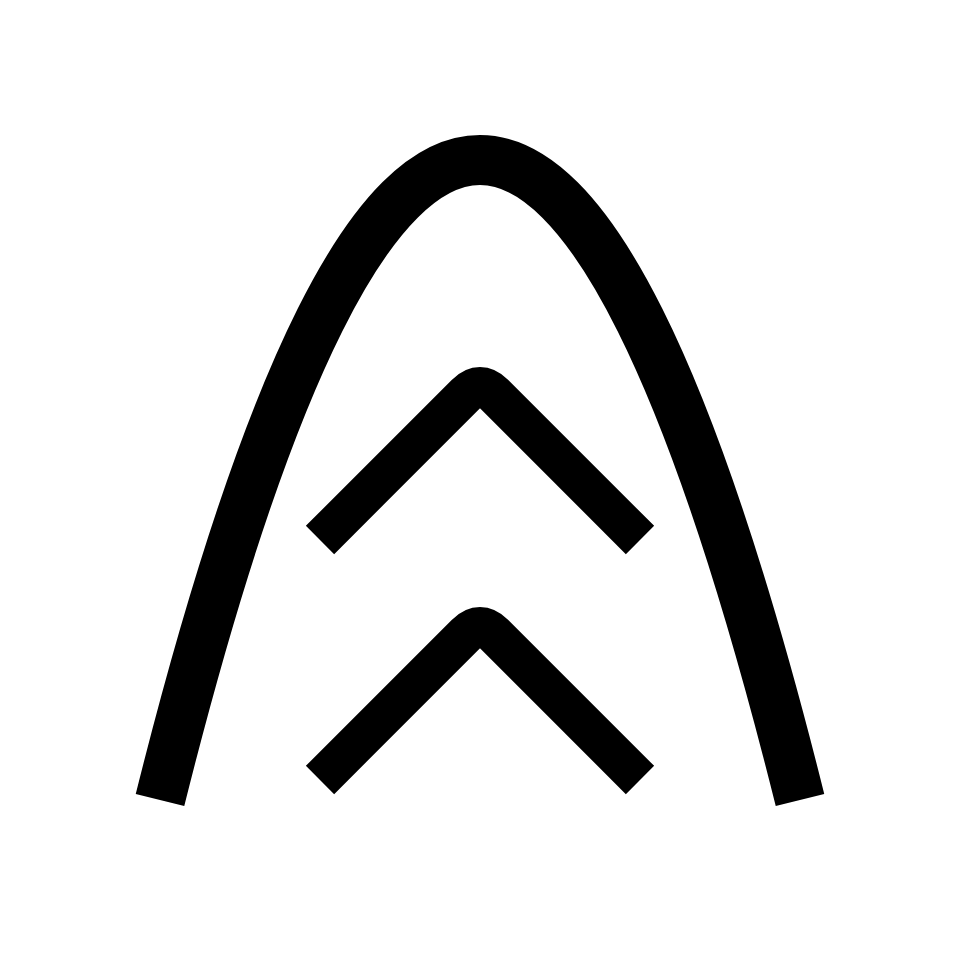 <mxfile version="24.7.6" pages="4">
  <diagram name="LOGO" id="RK56-HePw1n1p9fZL12j">
    <mxGraphModel dx="1114" dy="786" grid="1" gridSize="10" guides="1" tooltips="1" connect="1" arrows="1" fold="1" page="1" pageScale="1" pageWidth="480" pageHeight="480" math="0" shadow="0">
      <root>
        <mxCell id="0" />
        <mxCell id="1" parent="0" />
        <mxCell id="1CfmquRjDTLgmeIK1W9U-1" value="" style="endArrow=none;html=1;rounded=0;curved=1;strokeWidth=25;" edge="1" parent="1">
          <mxGeometry width="50" height="50" relative="1" as="geometry">
            <mxPoint x="80" y="400" as="sourcePoint" />
            <mxPoint x="400" y="400" as="targetPoint" />
            <Array as="points">
              <mxPoint x="240" y="-240" />
            </Array>
          </mxGeometry>
        </mxCell>
        <mxCell id="1CfmquRjDTLgmeIK1W9U-4" value="" style="endArrow=none;html=1;rounded=1;strokeWidth=20;curved=0;" edge="1" parent="1">
          <mxGeometry width="50" height="50" relative="1" as="geometry">
            <mxPoint x="160" y="270" as="sourcePoint" />
            <mxPoint x="320" y="270" as="targetPoint" />
            <Array as="points">
              <mxPoint x="160" y="270" />
              <mxPoint x="240" y="190" />
              <mxPoint x="320" y="270" />
            </Array>
          </mxGeometry>
        </mxCell>
        <mxCell id="1CfmquRjDTLgmeIK1W9U-7" value="" style="endArrow=none;html=1;rounded=1;strokeWidth=20;curved=0;" edge="1" parent="1">
          <mxGeometry width="50" height="50" relative="1" as="geometry">
            <mxPoint x="160" y="390" as="sourcePoint" />
            <mxPoint x="320" y="390" as="targetPoint" />
            <Array as="points">
              <mxPoint x="160" y="390" />
              <mxPoint x="240" y="310" />
              <mxPoint x="320" y="390" />
            </Array>
          </mxGeometry>
        </mxCell>
        <mxCell id="rb-CXLQOgsZlcdY5YiVH-1" value="" style="rounded=0;whiteSpace=wrap;html=1;strokeColor=none;" vertex="1" parent="1">
          <mxGeometry width="20" height="20" as="geometry" />
        </mxCell>
        <mxCell id="rb-CXLQOgsZlcdY5YiVH-3" value="" style="rounded=0;whiteSpace=wrap;html=1;strokeColor=none;" vertex="1" parent="1">
          <mxGeometry y="460" width="20" height="20" as="geometry" />
        </mxCell>
        <mxCell id="rb-CXLQOgsZlcdY5YiVH-4" value="" style="rounded=0;whiteSpace=wrap;html=1;strokeColor=none;" vertex="1" parent="1">
          <mxGeometry x="460" y="460" width="20" height="20" as="geometry" />
        </mxCell>
        <mxCell id="rb-CXLQOgsZlcdY5YiVH-5" value="" style="rounded=0;whiteSpace=wrap;html=1;strokeColor=none;" vertex="1" parent="1">
          <mxGeometry x="460" width="20" height="20" as="geometry" />
        </mxCell>
      </root>
    </mxGraphModel>
  </diagram>
  <diagram name="LOGO orange" id="x3q0gnc3gZRwFH6q_DaN">
    <mxGraphModel dx="1114" dy="786" grid="1" gridSize="10" guides="1" tooltips="1" connect="1" arrows="1" fold="1" page="1" pageScale="1" pageWidth="480" pageHeight="480" math="0" shadow="0">
      <root>
        <mxCell id="olEkD18mSRu0XMHSeFEV-0" />
        <mxCell id="olEkD18mSRu0XMHSeFEV-1" parent="olEkD18mSRu0XMHSeFEV-0" />
        <mxCell id="olEkD18mSRu0XMHSeFEV-2" value="" style="endArrow=none;html=1;rounded=0;curved=1;strokeWidth=25;fillColor=#ffe6cc;strokeColor=#d79b00;" edge="1" parent="olEkD18mSRu0XMHSeFEV-1">
          <mxGeometry width="50" height="50" relative="1" as="geometry">
            <mxPoint x="80" y="400" as="sourcePoint" />
            <mxPoint x="400" y="400" as="targetPoint" />
            <Array as="points">
              <mxPoint x="240" y="-240" />
            </Array>
          </mxGeometry>
        </mxCell>
        <mxCell id="olEkD18mSRu0XMHSeFEV-3" value="" style="endArrow=none;html=1;rounded=1;strokeWidth=20;curved=0;fillColor=#ffe6cc;strokeColor=#d79b00;" edge="1" parent="olEkD18mSRu0XMHSeFEV-1">
          <mxGeometry width="50" height="50" relative="1" as="geometry">
            <mxPoint x="160" y="270" as="sourcePoint" />
            <mxPoint x="320" y="270" as="targetPoint" />
            <Array as="points">
              <mxPoint x="160" y="270" />
              <mxPoint x="240" y="190" />
              <mxPoint x="320" y="270" />
            </Array>
          </mxGeometry>
        </mxCell>
        <mxCell id="olEkD18mSRu0XMHSeFEV-4" value="" style="endArrow=none;html=1;rounded=1;strokeWidth=20;curved=0;fillColor=#ffe6cc;strokeColor=#d79b00;" edge="1" parent="olEkD18mSRu0XMHSeFEV-1">
          <mxGeometry width="50" height="50" relative="1" as="geometry">
            <mxPoint x="160" y="390" as="sourcePoint" />
            <mxPoint x="320" y="390" as="targetPoint" />
            <Array as="points">
              <mxPoint x="160" y="390" />
              <mxPoint x="240" y="310" />
              <mxPoint x="320" y="390" />
            </Array>
          </mxGeometry>
        </mxCell>
        <mxCell id="olEkD18mSRu0XMHSeFEV-5" value="" style="rounded=0;whiteSpace=wrap;html=1;strokeColor=none;" vertex="1" parent="olEkD18mSRu0XMHSeFEV-1">
          <mxGeometry width="20" height="20" as="geometry" />
        </mxCell>
        <mxCell id="olEkD18mSRu0XMHSeFEV-6" value="" style="rounded=0;whiteSpace=wrap;html=1;strokeColor=none;" vertex="1" parent="olEkD18mSRu0XMHSeFEV-1">
          <mxGeometry y="460" width="20" height="20" as="geometry" />
        </mxCell>
        <mxCell id="olEkD18mSRu0XMHSeFEV-7" value="" style="rounded=0;whiteSpace=wrap;html=1;strokeColor=none;" vertex="1" parent="olEkD18mSRu0XMHSeFEV-1">
          <mxGeometry x="460" y="460" width="20" height="20" as="geometry" />
        </mxCell>
        <mxCell id="olEkD18mSRu0XMHSeFEV-8" value="" style="rounded=0;whiteSpace=wrap;html=1;strokeColor=none;" vertex="1" parent="olEkD18mSRu0XMHSeFEV-1">
          <mxGeometry x="460" width="20" height="20" as="geometry" />
        </mxCell>
      </root>
    </mxGraphModel>
  </diagram>
  <diagram name="LOGO green" id="PkflLyK3NX_mzFurdyMC">
    <mxGraphModel dx="1114" dy="786" grid="1" gridSize="10" guides="1" tooltips="1" connect="1" arrows="1" fold="1" page="1" pageScale="1" pageWidth="480" pageHeight="480" math="0" shadow="0">
      <root>
        <mxCell id="b_G7gvaqlWvleorocDxE-0" />
        <mxCell id="b_G7gvaqlWvleorocDxE-1" parent="b_G7gvaqlWvleorocDxE-0" />
        <mxCell id="b_G7gvaqlWvleorocDxE-2" value="" style="endArrow=none;html=1;rounded=0;curved=1;strokeWidth=25;fillColor=#d5e8d4;strokeColor=#82b366;" edge="1" parent="b_G7gvaqlWvleorocDxE-1">
          <mxGeometry width="50" height="50" relative="1" as="geometry">
            <mxPoint x="80" y="400" as="sourcePoint" />
            <mxPoint x="400" y="400" as="targetPoint" />
            <Array as="points">
              <mxPoint x="240" y="-240" />
            </Array>
          </mxGeometry>
        </mxCell>
        <mxCell id="b_G7gvaqlWvleorocDxE-3" value="" style="endArrow=none;html=1;rounded=1;strokeWidth=20;curved=0;fillColor=#d5e8d4;strokeColor=#82b366;" edge="1" parent="b_G7gvaqlWvleorocDxE-1">
          <mxGeometry width="50" height="50" relative="1" as="geometry">
            <mxPoint x="160" y="270" as="sourcePoint" />
            <mxPoint x="320" y="270" as="targetPoint" />
            <Array as="points">
              <mxPoint x="160" y="270" />
              <mxPoint x="240" y="190" />
              <mxPoint x="320" y="270" />
            </Array>
          </mxGeometry>
        </mxCell>
        <mxCell id="b_G7gvaqlWvleorocDxE-4" value="" style="endArrow=none;html=1;rounded=1;strokeWidth=20;curved=0;fillColor=#d5e8d4;strokeColor=#82b366;" edge="1" parent="b_G7gvaqlWvleorocDxE-1">
          <mxGeometry width="50" height="50" relative="1" as="geometry">
            <mxPoint x="160" y="390" as="sourcePoint" />
            <mxPoint x="320" y="390" as="targetPoint" />
            <Array as="points">
              <mxPoint x="160" y="390" />
              <mxPoint x="240" y="310" />
              <mxPoint x="320" y="390" />
            </Array>
          </mxGeometry>
        </mxCell>
        <mxCell id="b_G7gvaqlWvleorocDxE-5" value="" style="rounded=0;whiteSpace=wrap;html=1;strokeColor=none;" vertex="1" parent="b_G7gvaqlWvleorocDxE-1">
          <mxGeometry width="20" height="20" as="geometry" />
        </mxCell>
        <mxCell id="b_G7gvaqlWvleorocDxE-6" value="" style="rounded=0;whiteSpace=wrap;html=1;strokeColor=none;" vertex="1" parent="b_G7gvaqlWvleorocDxE-1">
          <mxGeometry y="460" width="20" height="20" as="geometry" />
        </mxCell>
        <mxCell id="b_G7gvaqlWvleorocDxE-7" value="" style="rounded=0;whiteSpace=wrap;html=1;strokeColor=none;" vertex="1" parent="b_G7gvaqlWvleorocDxE-1">
          <mxGeometry x="460" y="460" width="20" height="20" as="geometry" />
        </mxCell>
        <mxCell id="b_G7gvaqlWvleorocDxE-8" value="" style="rounded=0;whiteSpace=wrap;html=1;strokeColor=none;" vertex="1" parent="b_G7gvaqlWvleorocDxE-1">
          <mxGeometry x="460" width="20" height="20" as="geometry" />
        </mxCell>
      </root>
    </mxGraphModel>
  </diagram>
  <diagram id="S-hFXKmROoo1MwOrdPki" name="station template">
    <mxGraphModel dx="1311" dy="925" grid="1" gridSize="10" guides="1" tooltips="1" connect="1" arrows="1" fold="1" page="1" pageScale="1" pageWidth="1200" pageHeight="400" math="0" shadow="0">
      <root>
        <mxCell id="0" />
        <mxCell id="1" parent="0" />
        <mxCell id="qW7yGiDUqKimA8yVXQVQ-1" value="&lt;font size=&quot;1&quot;&gt;&lt;b style=&quot;font-size: 70px;&quot;&gt;放物&lt;/b&gt;&lt;/font&gt;" style="text;html=1;align=center;verticalAlign=middle;whiteSpace=wrap;rounded=0;" vertex="1" parent="1">
          <mxGeometry x="40" y="60" width="200" height="80" as="geometry" />
        </mxCell>
        <mxCell id="qW7yGiDUqKimA8yVXQVQ-2" value="&lt;font size=&quot;1&quot;&gt;&lt;b style=&quot;font-size: 170px;&quot;&gt;Text&lt;/b&gt;&lt;/font&gt;" style="text;html=1;align=center;verticalAlign=middle;whiteSpace=wrap;rounded=0;" vertex="1" parent="1">
          <mxGeometry x="400" y="40" width="760" height="200" as="geometry" />
        </mxCell>
        <mxCell id="qW7yGiDUqKimA8yVXQVQ-3" value="&lt;font style=&quot;font-size: 50px;&quot;&gt;Text&lt;/font&gt;" style="text;html=1;align=center;verticalAlign=middle;whiteSpace=wrap;rounded=0;" vertex="1" parent="1">
          <mxGeometry x="400" y="280" width="760" height="80" as="geometry" />
        </mxCell>
        <mxCell id="AERMAZHMsZCQBHdmoXuf-1" value="logo" style="rounded=0;whiteSpace=wrap;html=1;" vertex="1" parent="1">
          <mxGeometry x="80" y="240" width="120" height="120" as="geometry" />
        </mxCell>
        <mxCell id="AERMAZHMsZCQBHdmoXuf-4" value="&lt;font style=&quot;font-size: 29px;&quot;&gt;houbutu line&lt;br&gt;&lt;/font&gt;" style="text;html=1;align=center;verticalAlign=middle;whiteSpace=wrap;rounded=0;" vertex="1" parent="1">
          <mxGeometry x="40" y="160" width="200" height="40" as="geometry" />
        </mxCell>
      </root>
    </mxGraphModel>
  </diagram>
</mxfile>
